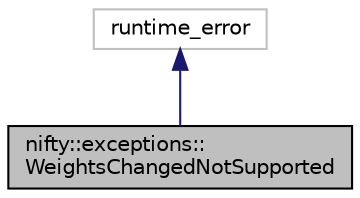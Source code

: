digraph "nifty::exceptions::WeightsChangedNotSupported"
{
  edge [fontname="Helvetica",fontsize="10",labelfontname="Helvetica",labelfontsize="10"];
  node [fontname="Helvetica",fontsize="10",shape=record];
  Node1 [label="nifty::exceptions::\lWeightsChangedNotSupported",height=0.2,width=0.4,color="black", fillcolor="grey75", style="filled", fontcolor="black"];
  Node2 -> Node1 [dir="back",color="midnightblue",fontsize="10",style="solid"];
  Node2 [label="runtime_error",height=0.2,width=0.4,color="grey75", fillcolor="white", style="filled"];
}
